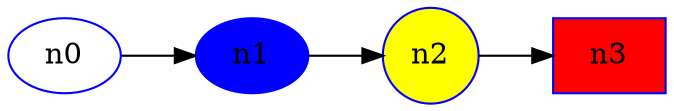 digraph G {
  rankdir=LR
  node [shape=box, color=blue, shape=ellipse]
  n1 [style=filled] 
  n2 [style=filled, fillcolor=yellow, shape=circle] 
  n3 [style=filled, fillcolor=red, shape=box] 
  n0 -> n1 -> n2 -> n3
}
